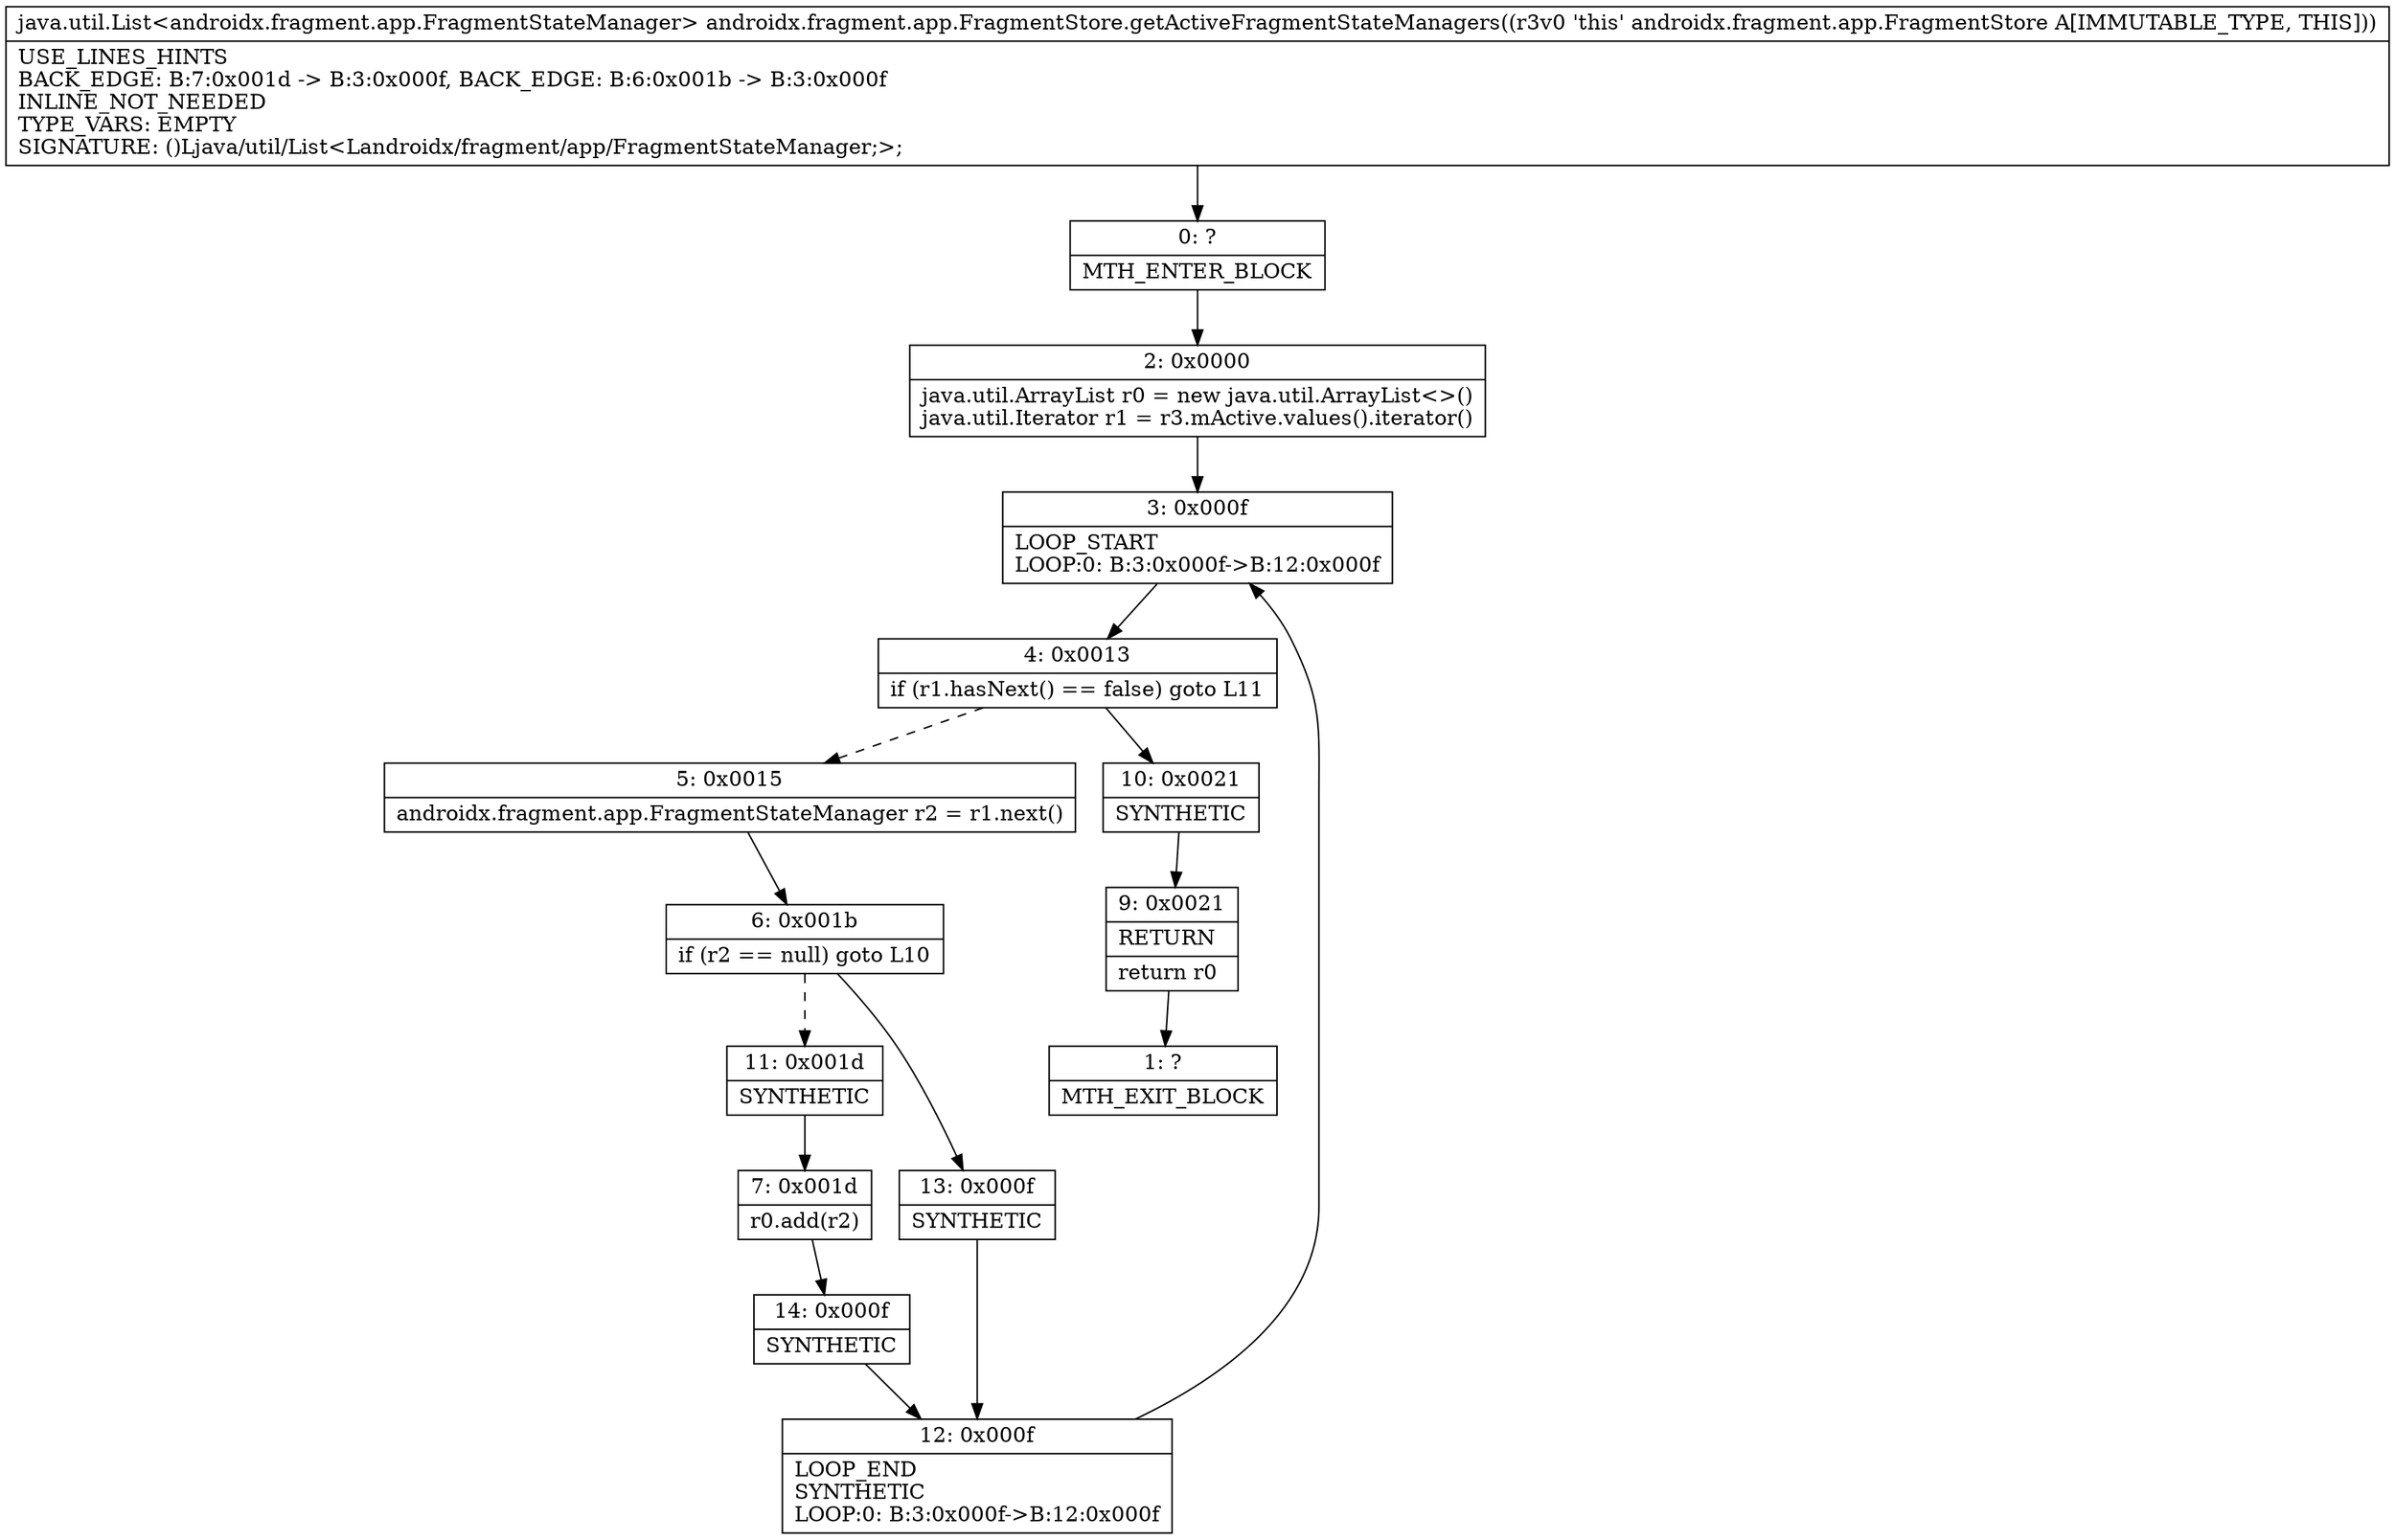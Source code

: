 digraph "CFG forandroidx.fragment.app.FragmentStore.getActiveFragmentStateManagers()Ljava\/util\/List;" {
Node_0 [shape=record,label="{0\:\ ?|MTH_ENTER_BLOCK\l}"];
Node_2 [shape=record,label="{2\:\ 0x0000|java.util.ArrayList r0 = new java.util.ArrayList\<\>()\ljava.util.Iterator r1 = r3.mActive.values().iterator()\l}"];
Node_3 [shape=record,label="{3\:\ 0x000f|LOOP_START\lLOOP:0: B:3:0x000f\-\>B:12:0x000f\l}"];
Node_4 [shape=record,label="{4\:\ 0x0013|if (r1.hasNext() == false) goto L11\l}"];
Node_5 [shape=record,label="{5\:\ 0x0015|androidx.fragment.app.FragmentStateManager r2 = r1.next()\l}"];
Node_6 [shape=record,label="{6\:\ 0x001b|if (r2 == null) goto L10\l}"];
Node_11 [shape=record,label="{11\:\ 0x001d|SYNTHETIC\l}"];
Node_7 [shape=record,label="{7\:\ 0x001d|r0.add(r2)\l}"];
Node_14 [shape=record,label="{14\:\ 0x000f|SYNTHETIC\l}"];
Node_12 [shape=record,label="{12\:\ 0x000f|LOOP_END\lSYNTHETIC\lLOOP:0: B:3:0x000f\-\>B:12:0x000f\l}"];
Node_13 [shape=record,label="{13\:\ 0x000f|SYNTHETIC\l}"];
Node_10 [shape=record,label="{10\:\ 0x0021|SYNTHETIC\l}"];
Node_9 [shape=record,label="{9\:\ 0x0021|RETURN\l|return r0\l}"];
Node_1 [shape=record,label="{1\:\ ?|MTH_EXIT_BLOCK\l}"];
MethodNode[shape=record,label="{java.util.List\<androidx.fragment.app.FragmentStateManager\> androidx.fragment.app.FragmentStore.getActiveFragmentStateManagers((r3v0 'this' androidx.fragment.app.FragmentStore A[IMMUTABLE_TYPE, THIS]))  | USE_LINES_HINTS\lBACK_EDGE: B:7:0x001d \-\> B:3:0x000f, BACK_EDGE: B:6:0x001b \-\> B:3:0x000f\lINLINE_NOT_NEEDED\lTYPE_VARS: EMPTY\lSIGNATURE: ()Ljava\/util\/List\<Landroidx\/fragment\/app\/FragmentStateManager;\>;\l}"];
MethodNode -> Node_0;Node_0 -> Node_2;
Node_2 -> Node_3;
Node_3 -> Node_4;
Node_4 -> Node_5[style=dashed];
Node_4 -> Node_10;
Node_5 -> Node_6;
Node_6 -> Node_11[style=dashed];
Node_6 -> Node_13;
Node_11 -> Node_7;
Node_7 -> Node_14;
Node_14 -> Node_12;
Node_12 -> Node_3;
Node_13 -> Node_12;
Node_10 -> Node_9;
Node_9 -> Node_1;
}

